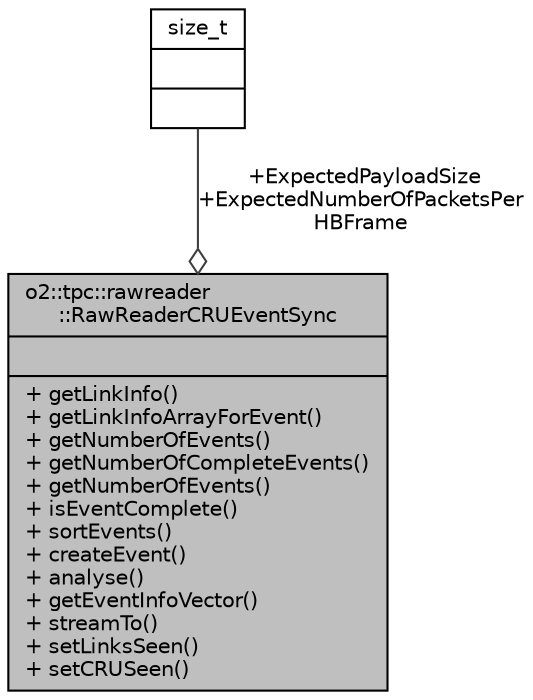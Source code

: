 digraph "o2::tpc::rawreader::RawReaderCRUEventSync"
{
 // INTERACTIVE_SVG=YES
  bgcolor="transparent";
  edge [fontname="Helvetica",fontsize="10",labelfontname="Helvetica",labelfontsize="10"];
  node [fontname="Helvetica",fontsize="10",shape=record];
  Node1 [label="{o2::tpc::rawreader\l::RawReaderCRUEventSync\n||+ getLinkInfo()\l+ getLinkInfoArrayForEvent()\l+ getNumberOfEvents()\l+ getNumberOfCompleteEvents()\l+ getNumberOfEvents()\l+ isEventComplete()\l+ sortEvents()\l+ createEvent()\l+ analyse()\l+ getEventInfoVector()\l+ streamTo()\l+ setLinksSeen()\l+ setCRUSeen()\l}",height=0.2,width=0.4,color="black", fillcolor="grey75", style="filled", fontcolor="black"];
  Node2 -> Node1 [color="grey25",fontsize="10",style="solid",label=" +ExpectedPayloadSize\n+ExpectedNumberOfPacketsPer\lHBFrame" ,arrowhead="odiamond",fontname="Helvetica"];
  Node2 [label="{size_t\n||}",height=0.2,width=0.4,color="black",URL="$dd/de2/classsize__t.html"];
}
